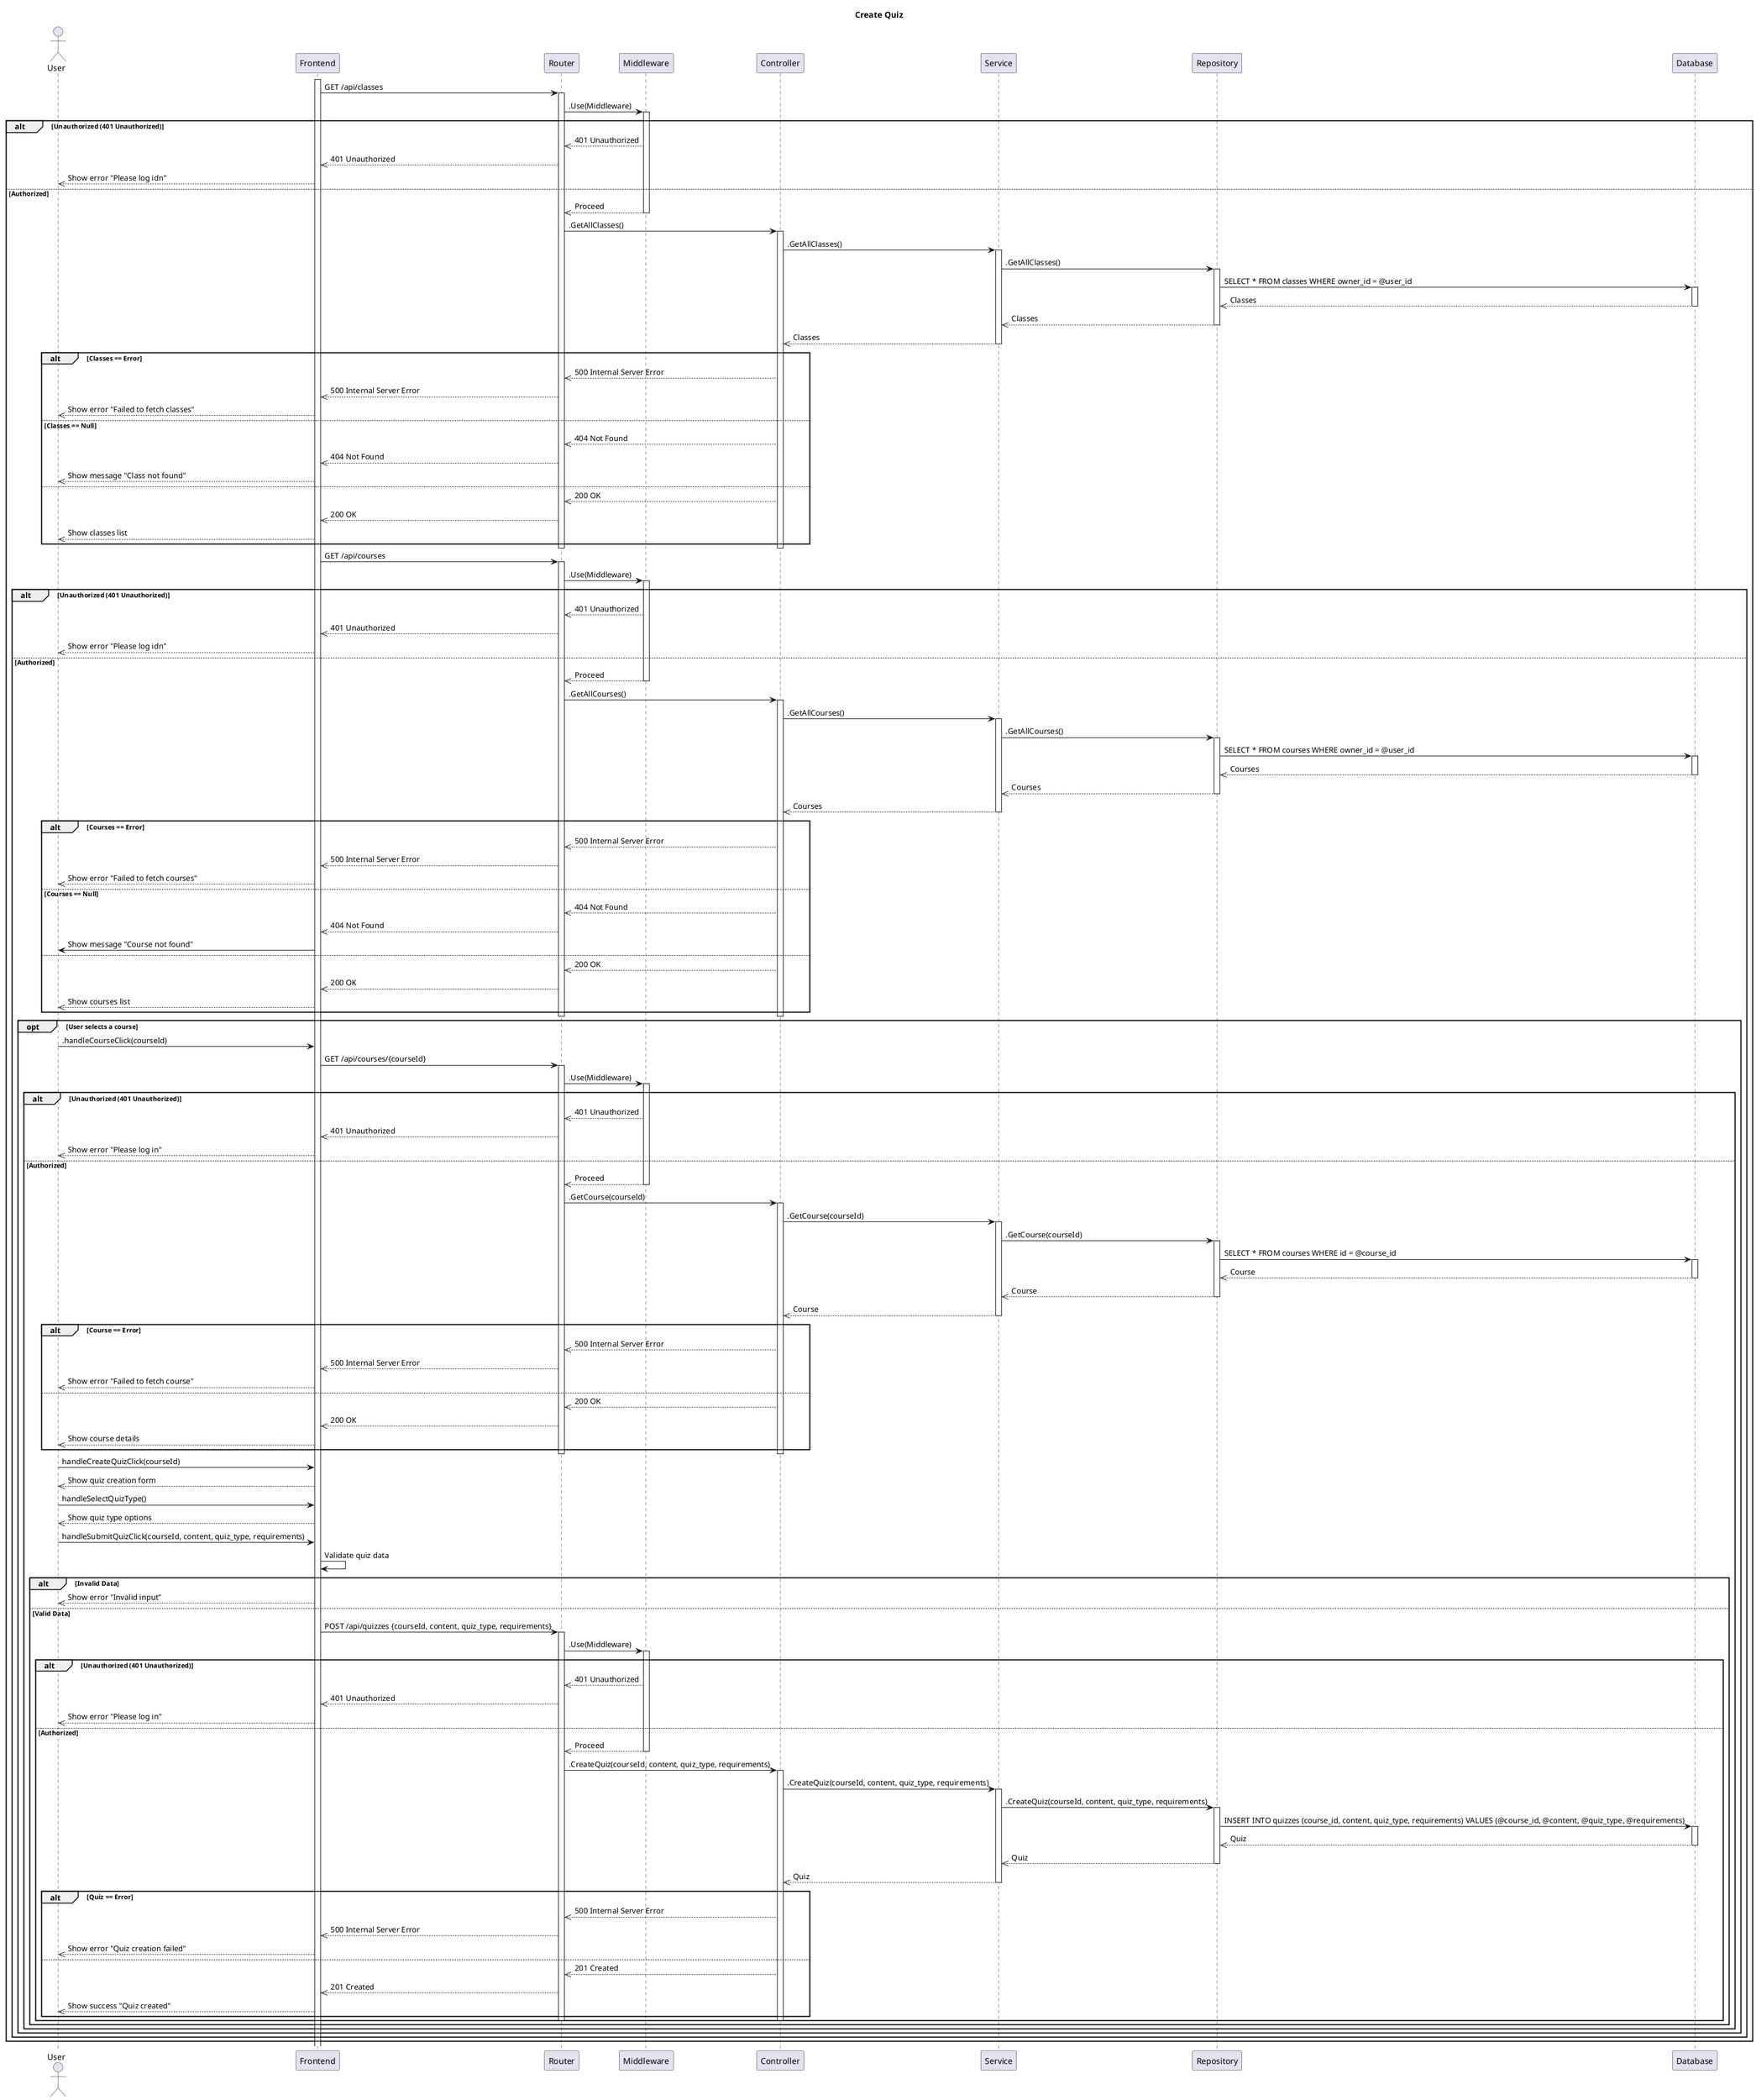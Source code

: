 @startuml SequenceDiagram
title Create Quiz

actor User

activate Frontend


Frontend -> Router: GET /api/classes
activate Router

Router -> Middleware: .Use(Middleware)
activate Middleware

alt Unauthorized (401 Unauthorized)
  Middleware -->> Router: 401 Unauthorized
  Router -->> Frontend: 401 Unauthorized
  Frontend -->> User: Show error "Please log idn"
else Authorized
  Middleware -->> Router: Proceed
  deactivate Middleware
  Router -> Controller: .GetAllClasses()
  activate Controller
  Controller -> Service: .GetAllClasses()
  activate Service
  Service -> Repository: .GetAllClasses()
  activate Repository
  Repository -> Database: SELECT * FROM classes WHERE owner_id = @user_id
  activate Database
  Database -->> Repository : Classes
  deactivate Database
  Repository -->> Service : Classes
  deactivate Repository
  Service -->> Controller : Classes
  deactivate Service
  alt Classes == Error
    Controller -->> Router : 500 Internal Server Error
    Router -->> Frontend : 500 Internal Server Error
    Frontend -->> User : Show error "Failed to fetch classes"
  else Classes == Null
    Controller -->> Router : 404 Not Found
    Router -->> Frontend : 404 Not Found
    Frontend -->> User : Show message "Class not found"
  else
    Controller -->> Router : 200 OK
    Router -->> Frontend : 200 OK
    Frontend -->> User : Show classes list
  end
  deactivate Controller
  deactivate Router

  Frontend -> Router: GET /api/courses
  activate Router

  Router -> Middleware: .Use(Middleware)
  activate Middleware

  alt Unauthorized (401 Unauthorized)
    Middleware -->> Router: 401 Unauthorized
    Router -->> Frontend: 401 Unauthorized
    Frontend -->> User: Show error "Please log idn"
  else Authorized
    Middleware -->> Router: Proceed
    deactivate Middleware
    Router -> Controller: .GetAllCourses()
    activate Controller
    Controller -> Service: .GetAllCourses()
    activate Service
    Service -> Repository: .GetAllCourses()
    activate Repository
    Repository -> Database: SELECT * FROM courses WHERE owner_id = @user_id
    activate Database
    Database -->> Repository : Courses
    deactivate Database
    Repository -->> Service : Courses
    deactivate Repository
    Service -->> Controller : Courses
    deactivate Service
    alt Courses == Error
      Controller -->> Router : 500 Internal Server Error
      Router -->> Frontend : 500 Internal Server Error
      Frontend -->> User : Show error "Failed to fetch courses"
    else Courses == Null
      Controller -->> Router : 404 Not Found
      Router -->> Frontend : 404 Not Found
      Frontend -> User: Show message "Course not found"
    else
      Controller -->> Router : 200 OK
      Router -->> Frontend : 200 OK
      Frontend -->> User : Show courses list
    end
    deactivate Controller
    deactivate Router
    
    opt User selects a course
      User -> Frontend: .handleCourseClick(courseId)
      Frontend -> Router: GET /api/courses/{courseId}
      activate Router
      Router -> Middleware: .Use(Middleware)
      activate Middleware
      alt Unauthorized (401 Unauthorized)
        Middleware -->> Router: 401 Unauthorized
        Router -->> Frontend: 401 Unauthorized
        Frontend -->> User: Show error "Please log in"
      else Authorized
        Middleware -->> Router: Proceed
        deactivate Middleware
        Router -> Controller: .GetCourse(courseId)
        activate Controller
        Controller -> Service: .GetCourse(courseId)
        activate Service
        Service -> Repository: .GetCourse(courseId)
        activate Repository
        Repository -> Database: SELECT * FROM courses WHERE id = @course_id
        activate Database
        Database -->> Repository : Course
        deactivate Database
        Repository -->> Service : Course
        deactivate Repository
        Service -->> Controller : Course
        deactivate Service
        alt Course == Error
          Controller -->> Router : 500 Internal Server Error
          Router -->> Frontend : 500 Internal Server Error
          Frontend -->> User : Show error "Failed to fetch course"
        else
          Controller -->> Router : 200 OK
          Router -->> Frontend : 200 OK
          Frontend -->> User : Show course details
        end
        deactivate Controller
        deactivate Router
        User -> Frontend : handleCreateQuizClick(courseId)
        Frontend -->> User : Show quiz creation form
        User -> Frontend : handleSelectQuizType()
        Frontend -->> User : Show quiz type options
        User -> Frontend : handleSubmitQuizClick(courseId, content, quiz_type, requirements)
        Frontend -> Frontend : Validate quiz data
        alt Invalid Data
          Frontend -->> User : Show error "Invalid input"
        else Valid Data
          Frontend -> Router: POST /api/quizzes {courseId, content, quiz_type, requirements}
          activate Router
          Router -> Middleware: .Use(Middleware)
          activate Middleware
          alt Unauthorized (401 Unauthorized)
            Middleware -->> Router: 401 Unauthorized
            Router -->> Frontend: 401 Unauthorized
            Frontend -->> User: Show error "Please log in"
          else Authorized
            Middleware -->> Router: Proceed
            deactivate Middleware
            Router -> Controller: .CreateQuiz(courseId, content, quiz_type, requirements)
            activate Controller
            Controller -> Service: .CreateQuiz(courseId, content, quiz_type, requirements)
            activate Service
            Service -> Repository: .CreateQuiz(courseId, content, quiz_type, requirements)
            activate Repository
            Repository -> Database: INSERT INTO quizzes (course_id, content, quiz_type, requirements) VALUES (@course_id, @content, @quiz_type, @requirements)
            activate Database
            Database -->> Repository : Quiz
            deactivate Database
            Repository -->> Service : Quiz
            deactivate Repository
            Service -->> Controller : Quiz
            deactivate Service
            alt Quiz == Error
              Controller -->> Router : 500 Internal Server Error
              Router -->> Frontend : 500 Internal Server Error
              Frontend -->> User : Show error "Quiz creation failed"
            else
              Controller -->> Router : 201 Created
              Router -->> Frontend : 201 Created
              Frontend -->> User : Show success "Quiz created"
            end
            deactivate Controller
            deactivate Router
          end
        end
      end
    end
  end
end
@enduml
